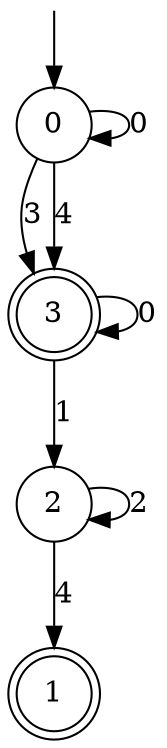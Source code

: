 digraph g {

	s0 [shape="circle" label="0"];
	s1 [shape="doublecircle" label="1"];
	s2 [shape="circle" label="2"];
	s3 [shape="doublecircle" label="3"];
	s0 -> s0 [label="0"];
	s0 -> s3 [label="3"];
	s0 -> s3 [label="4"];
	s2 -> s2 [label="2"];
	s2 -> s1 [label="4"];
	s3 -> s3 [label="0"];
	s3 -> s2 [label="1"];

__start0 [label="" shape="none" width="0" height="0"];
__start0 -> s0;

}
